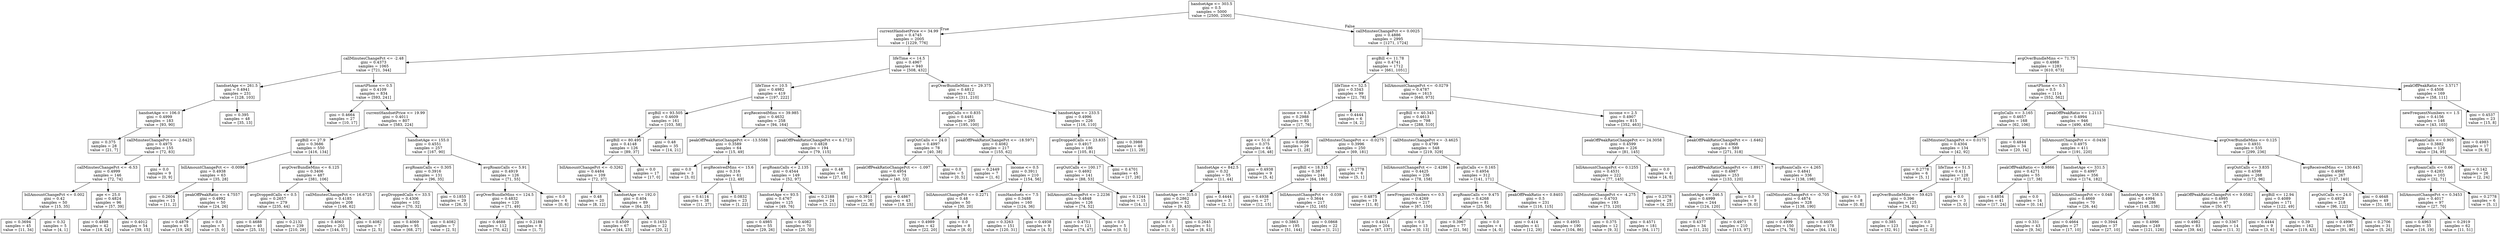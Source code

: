 digraph Tree {
node [shape=box] ;
0 [label="handsetAge <= 303.5\ngini = 0.5\nsamples = 5000\nvalue = [2500, 2500]"] ;
1 [label="currentHandsetPrice <= 34.99\ngini = 0.4745\nsamples = 2005\nvalue = [1229, 776]"] ;
0 -> 1 [labeldistance=2.5, labelangle=45, headlabel="True"] ;
2 [label="callMinutesChangePct <= -2.48\ngini = 0.4373\nsamples = 1065\nvalue = [721, 344]"] ;
1 -> 2 ;
3 [label="handsetAge <= 261.5\ngini = 0.4941\nsamples = 231\nvalue = [128, 103]"] ;
2 -> 3 ;
4 [label="handsetAge <= 106.0\ngini = 0.4999\nsamples = 183\nvalue = [93, 90]"] ;
3 -> 4 ;
5 [label="gini = 0.375\nsamples = 28\nvalue = [21, 7]"] ;
4 -> 5 ;
6 [label="callMinutesChangePct <= -2.6425\ngini = 0.4975\nsamples = 155\nvalue = [72, 83]"] ;
4 -> 6 ;
7 [label="callMinutesChangePct <= -6.53\ngini = 0.4999\nsamples = 146\nvalue = [72, 74]"] ;
6 -> 7 ;
8 [label="billAmountChangePct <= 0.002\ngini = 0.42\nsamples = 50\nvalue = [15, 35]"] ;
7 -> 8 ;
9 [label="gini = 0.3694\nsamples = 45\nvalue = [11, 34]"] ;
8 -> 9 ;
10 [label="gini = 0.32\nsamples = 5\nvalue = [4, 1]"] ;
8 -> 10 ;
11 [label="age <= 25.0\ngini = 0.4824\nsamples = 96\nvalue = [57, 39]"] ;
7 -> 11 ;
12 [label="gini = 0.4898\nsamples = 42\nvalue = [18, 24]"] ;
11 -> 12 ;
13 [label="gini = 0.4012\nsamples = 54\nvalue = [39, 15]"] ;
11 -> 13 ;
14 [label="gini = 0.0\nsamples = 9\nvalue = [0, 9]"] ;
6 -> 14 ;
15 [label="gini = 0.395\nsamples = 48\nvalue = [35, 13]"] ;
3 -> 15 ;
16 [label="smartPhone <= 0.5\ngini = 0.4109\nsamples = 834\nvalue = [593, 241]"] ;
2 -> 16 ;
17 [label="gini = 0.4664\nsamples = 27\nvalue = [10, 17]"] ;
16 -> 17 ;
18 [label="currentHandsetPrice <= 19.99\ngini = 0.4011\nsamples = 807\nvalue = [583, 224]"] ;
16 -> 18 ;
19 [label="avgBill <= 27.9\ngini = 0.3686\nsamples = 550\nvalue = [416, 134]"] ;
18 -> 19 ;
20 [label="billAmountChangePct <= -0.0096\ngini = 0.4938\nsamples = 63\nvalue = [35, 28]"] ;
19 -> 20 ;
21 [label="gini = 0.2604\nsamples = 13\nvalue = [11, 2]"] ;
20 -> 21 ;
22 [label="peakOffPeakRatio <= 4.7557\ngini = 0.4992\nsamples = 50\nvalue = [24, 26]"] ;
20 -> 22 ;
23 [label="gini = 0.4879\nsamples = 45\nvalue = [19, 26]"] ;
22 -> 23 ;
24 [label="gini = 0.0\nsamples = 5\nvalue = [5, 0]"] ;
22 -> 24 ;
25 [label="avgOverBundleMins <= 6.125\ngini = 0.3406\nsamples = 487\nvalue = [381, 106]"] ;
19 -> 25 ;
26 [label="avgDroppedCalls <= 0.5\ngini = 0.2657\nsamples = 279\nvalue = [235, 44]"] ;
25 -> 26 ;
27 [label="gini = 0.4688\nsamples = 40\nvalue = [25, 15]"] ;
26 -> 27 ;
28 [label="gini = 0.2132\nsamples = 239\nvalue = [210, 29]"] ;
26 -> 28 ;
29 [label="callMinutesChangePct <= 16.6725\ngini = 0.4185\nsamples = 208\nvalue = [146, 62]"] ;
25 -> 29 ;
30 [label="gini = 0.4063\nsamples = 201\nvalue = [144, 57]"] ;
29 -> 30 ;
31 [label="gini = 0.4082\nsamples = 7\nvalue = [2, 5]"] ;
29 -> 31 ;
32 [label="handsetAge <= 155.0\ngini = 0.4551\nsamples = 257\nvalue = [167, 90]"] ;
18 -> 32 ;
33 [label="avgRoamCalls <= 0.305\ngini = 0.3916\nsamples = 131\nvalue = [96, 35]"] ;
32 -> 33 ;
34 [label="avgDroppedCalls <= 33.5\ngini = 0.4306\nsamples = 102\nvalue = [70, 32]"] ;
33 -> 34 ;
35 [label="gini = 0.4069\nsamples = 95\nvalue = [68, 27]"] ;
34 -> 35 ;
36 [label="gini = 0.4082\nsamples = 7\nvalue = [2, 5]"] ;
34 -> 36 ;
37 [label="gini = 0.1855\nsamples = 29\nvalue = [26, 3]"] ;
33 -> 37 ;
38 [label="avgRoamCalls <= 5.91\ngini = 0.4919\nsamples = 126\nvalue = [71, 55]"] ;
32 -> 38 ;
39 [label="avgOverBundleMins <= 124.5\ngini = 0.4832\nsamples = 120\nvalue = [71, 49]"] ;
38 -> 39 ;
40 [label="gini = 0.4688\nsamples = 112\nvalue = [70, 42]"] ;
39 -> 40 ;
41 [label="gini = 0.2188\nsamples = 8\nvalue = [1, 7]"] ;
39 -> 41 ;
42 [label="gini = 0.0\nsamples = 6\nvalue = [0, 6]"] ;
38 -> 42 ;
43 [label="lifeTime <= 14.5\ngini = 0.4967\nsamples = 940\nvalue = [508, 432]"] ;
1 -> 43 ;
44 [label="lifeTime <= 10.5\ngini = 0.4982\nsamples = 419\nvalue = [197, 222]"] ;
43 -> 44 ;
45 [label="avgBill <= 93.505\ngini = 0.4609\nsamples = 161\nvalue = [103, 58]"] ;
44 -> 45 ;
46 [label="avgBill <= 80.495\ngini = 0.4148\nsamples = 126\nvalue = [89, 37]"] ;
45 -> 46 ;
47 [label="billAmountChangePct <= -0.3262\ngini = 0.4484\nsamples = 109\nvalue = [72, 37]"] ;
46 -> 47 ;
48 [label="gini = 0.48\nsamples = 20\nvalue = [8, 12]"] ;
47 -> 48 ;
49 [label="handsetAge <= 192.0\ngini = 0.404\nsamples = 89\nvalue = [64, 25]"] ;
47 -> 49 ;
50 [label="gini = 0.4509\nsamples = 67\nvalue = [44, 23]"] ;
49 -> 50 ;
51 [label="gini = 0.1653\nsamples = 22\nvalue = [20, 2]"] ;
49 -> 51 ;
52 [label="gini = 0.0\nsamples = 17\nvalue = [17, 0]"] ;
46 -> 52 ;
53 [label="gini = 0.48\nsamples = 35\nvalue = [14, 21]"] ;
45 -> 53 ;
54 [label="avgReceivedMins <= 39.985\ngini = 0.4632\nsamples = 258\nvalue = [94, 164]"] ;
44 -> 54 ;
55 [label="peakOffPeakRatioChangePct <= -13.5588\ngini = 0.3589\nsamples = 64\nvalue = [15, 49]"] ;
54 -> 55 ;
56 [label="gini = 0.0\nsamples = 3\nvalue = [3, 0]"] ;
55 -> 56 ;
57 [label="avgReceivedMins <= 15.6\ngini = 0.316\nsamples = 61\nvalue = [12, 49]"] ;
55 -> 57 ;
58 [label="gini = 0.4114\nsamples = 38\nvalue = [11, 27]"] ;
57 -> 58 ;
59 [label="gini = 0.0832\nsamples = 23\nvalue = [1, 22]"] ;
57 -> 59 ;
60 [label="peakOffPeakRatioChangePct <= 6.1723\ngini = 0.4828\nsamples = 194\nvalue = [79, 115]"] ;
54 -> 60 ;
61 [label="avgRoamCalls <= 2.135\ngini = 0.4544\nsamples = 149\nvalue = [52, 97]"] ;
60 -> 61 ;
62 [label="handsetAge <= 93.5\ngini = 0.4767\nsamples = 125\nvalue = [49, 76]"] ;
61 -> 62 ;
63 [label="gini = 0.4985\nsamples = 55\nvalue = [29, 26]"] ;
62 -> 63 ;
64 [label="gini = 0.4082\nsamples = 70\nvalue = [20, 50]"] ;
62 -> 64 ;
65 [label="gini = 0.2188\nsamples = 24\nvalue = [3, 21]"] ;
61 -> 65 ;
66 [label="gini = 0.48\nsamples = 45\nvalue = [27, 18]"] ;
60 -> 66 ;
67 [label="avgOverBundleMins <= 29.375\ngini = 0.4812\nsamples = 521\nvalue = [311, 210]"] ;
43 -> 67 ;
68 [label="avgInCalls <= 0.835\ngini = 0.4481\nsamples = 295\nvalue = [195, 100]"] ;
67 -> 68 ;
69 [label="avgOutCalls <= 24.0\ngini = 0.4997\nsamples = 78\nvalue = [40, 38]"] ;
68 -> 69 ;
70 [label="peakOffPeakRatioChangePct <= -1.097\ngini = 0.4954\nsamples = 73\nvalue = [40, 33]"] ;
69 -> 70 ;
71 [label="gini = 0.3911\nsamples = 30\nvalue = [22, 8]"] ;
70 -> 71 ;
72 [label="gini = 0.4867\nsamples = 43\nvalue = [18, 25]"] ;
70 -> 72 ;
73 [label="gini = 0.0\nsamples = 5\nvalue = [0, 5]"] ;
69 -> 73 ;
74 [label="peakOffPeakRatioChangePct <= -18.5971\ngini = 0.4082\nsamples = 217\nvalue = [155, 62]"] ;
68 -> 74 ;
75 [label="gini = 0.2449\nsamples = 7\nvalue = [1, 6]"] ;
74 -> 75 ;
76 [label="income <= 0.5\ngini = 0.3911\nsamples = 210\nvalue = [154, 56]"] ;
74 -> 76 ;
77 [label="billAmountChangePct <= 0.2271\ngini = 0.48\nsamples = 50\nvalue = [30, 20]"] ;
76 -> 77 ;
78 [label="gini = 0.4989\nsamples = 42\nvalue = [22, 20]"] ;
77 -> 78 ;
79 [label="gini = 0.0\nsamples = 8\nvalue = [8, 0]"] ;
77 -> 79 ;
80 [label="numHandsets <= 7.5\ngini = 0.3488\nsamples = 160\nvalue = [124, 36]"] ;
76 -> 80 ;
81 [label="gini = 0.3263\nsamples = 151\nvalue = [120, 31]"] ;
80 -> 81 ;
82 [label="gini = 0.4938\nsamples = 9\nvalue = [4, 5]"] ;
80 -> 82 ;
83 [label="handsetAge <= 233.5\ngini = 0.4996\nsamples = 226\nvalue = [116, 110]"] ;
67 -> 83 ;
84 [label="avgDroppedCalls <= 23.835\ngini = 0.4917\nsamples = 186\nvalue = [105, 81]"] ;
83 -> 84 ;
85 [label="avgOutCalls <= 100.17\ngini = 0.4692\nsamples = 141\nvalue = [88, 53]"] ;
84 -> 85 ;
86 [label="billAmountChangePct <= 2.2236\ngini = 0.4848\nsamples = 126\nvalue = [74, 52]"] ;
85 -> 86 ;
87 [label="gini = 0.4751\nsamples = 121\nvalue = [74, 47]"] ;
86 -> 87 ;
88 [label="gini = 0.0\nsamples = 5\nvalue = [0, 5]"] ;
86 -> 88 ;
89 [label="gini = 0.1244\nsamples = 15\nvalue = [14, 1]"] ;
85 -> 89 ;
90 [label="gini = 0.4701\nsamples = 45\nvalue = [17, 28]"] ;
84 -> 90 ;
91 [label="gini = 0.3988\nsamples = 40\nvalue = [11, 29]"] ;
83 -> 91 ;
92 [label="callMinutesChangePct <= 0.0025\ngini = 0.4886\nsamples = 2995\nvalue = [1271, 1724]"] ;
0 -> 92 [labeldistance=2.5, labelangle=-45, headlabel="False"] ;
93 [label="avgBill <= 11.78\ngini = 0.4741\nsamples = 1712\nvalue = [661, 1051]"] ;
92 -> 93 ;
94 [label="lifeTime <= 52.5\ngini = 0.3343\nsamples = 99\nvalue = [21, 78]"] ;
93 -> 94 ;
95 [label="income <= 6.5\ngini = 0.2988\nsamples = 93\nvalue = [17, 76]"] ;
94 -> 95 ;
96 [label="age <= 51.0\ngini = 0.375\nsamples = 64\nvalue = [16, 48]"] ;
95 -> 96 ;
97 [label="handsetAge <= 842.5\ngini = 0.32\nsamples = 55\nvalue = [11, 44]"] ;
96 -> 97 ;
98 [label="handsetAge <= 315.0\ngini = 0.2862\nsamples = 52\nvalue = [9, 43]"] ;
97 -> 98 ;
99 [label="gini = 0.0\nsamples = 1\nvalue = [1, 0]"] ;
98 -> 99 ;
100 [label="gini = 0.2645\nsamples = 51\nvalue = [8, 43]"] ;
98 -> 100 ;
101 [label="gini = 0.4444\nsamples = 3\nvalue = [2, 1]"] ;
97 -> 101 ;
102 [label="gini = 0.4938\nsamples = 9\nvalue = [5, 4]"] ;
96 -> 102 ;
103 [label="gini = 0.0666\nsamples = 29\nvalue = [1, 28]"] ;
95 -> 103 ;
104 [label="gini = 0.4444\nsamples = 6\nvalue = [4, 2]"] ;
94 -> 104 ;
105 [label="billAmountChangePct <= -0.0279\ngini = 0.4787\nsamples = 1613\nvalue = [640, 973]"] ;
93 -> 105 ;
106 [label="avgBill <= 40.345\ngini = 0.4613\nsamples = 798\nvalue = [288, 510]"] ;
105 -> 106 ;
107 [label="callMinutesChangePct <= -0.0275\ngini = 0.3996\nsamples = 250\nvalue = [69, 181]"] ;
106 -> 107 ;
108 [label="avgBill <= 18.315\ngini = 0.387\nsamples = 244\nvalue = [64, 180]"] ;
107 -> 108 ;
109 [label="gini = 0.4938\nsamples = 27\nvalue = [12, 15]"] ;
108 -> 109 ;
110 [label="billAmountChangePct <= -0.039\ngini = 0.3644\nsamples = 217\nvalue = [52, 165]"] ;
108 -> 110 ;
111 [label="gini = 0.3863\nsamples = 195\nvalue = [51, 144]"] ;
110 -> 111 ;
112 [label="gini = 0.0868\nsamples = 22\nvalue = [1, 21]"] ;
110 -> 112 ;
113 [label="gini = 0.2778\nsamples = 6\nvalue = [5, 1]"] ;
107 -> 113 ;
114 [label="callMinutesChangePct <= -3.4625\ngini = 0.4799\nsamples = 548\nvalue = [219, 329]"] ;
106 -> 114 ;
115 [label="billAmountChangePct <= -2.4286\ngini = 0.4425\nsamples = 236\nvalue = [78, 158]"] ;
114 -> 115 ;
116 [label="gini = 0.4875\nsamples = 19\nvalue = [11, 8]"] ;
115 -> 116 ;
117 [label="newFrequentNumbers <= 0.5\ngini = 0.4269\nsamples = 217\nvalue = [67, 150]"] ;
115 -> 117 ;
118 [label="gini = 0.4411\nsamples = 204\nvalue = [67, 137]"] ;
117 -> 118 ;
119 [label="gini = 0.0\nsamples = 13\nvalue = [0, 13]"] ;
117 -> 119 ;
120 [label="avgInCalls <= 0.165\ngini = 0.4954\nsamples = 312\nvalue = [141, 171]"] ;
114 -> 120 ;
121 [label="avgRoamCalls <= 9.475\ngini = 0.4268\nsamples = 81\nvalue = [25, 56]"] ;
120 -> 121 ;
122 [label="gini = 0.3967\nsamples = 77\nvalue = [21, 56]"] ;
121 -> 122 ;
123 [label="gini = 0.0\nsamples = 4\nvalue = [4, 0]"] ;
121 -> 123 ;
124 [label="peakOffPeakRatio <= 0.8403\ngini = 0.5\nsamples = 231\nvalue = [116, 115]"] ;
120 -> 124 ;
125 [label="gini = 0.414\nsamples = 41\nvalue = [12, 29]"] ;
124 -> 125 ;
126 [label="gini = 0.4955\nsamples = 190\nvalue = [104, 86]"] ;
124 -> 126 ;
127 [label="income <= 2.5\ngini = 0.4907\nsamples = 815\nvalue = [352, 463]"] ;
105 -> 127 ;
128 [label="peakOffPeakRatioChangePct <= 24.3058\ngini = 0.4599\nsamples = 226\nvalue = [81, 145]"] ;
127 -> 128 ;
129 [label="billAmountChangePct <= 0.1255\ngini = 0.4531\nsamples = 222\nvalue = [77, 145]"] ;
128 -> 129 ;
130 [label="callMinutesChangePct <= -4.275\ngini = 0.4703\nsamples = 193\nvalue = [73, 120]"] ;
129 -> 130 ;
131 [label="gini = 0.375\nsamples = 12\nvalue = [9, 3]"] ;
130 -> 131 ;
132 [label="gini = 0.4571\nsamples = 181\nvalue = [64, 117]"] ;
130 -> 132 ;
133 [label="gini = 0.2378\nsamples = 29\nvalue = [4, 25]"] ;
129 -> 133 ;
134 [label="gini = 0.0\nsamples = 4\nvalue = [4, 0]"] ;
128 -> 134 ;
135 [label="peakOffPeakRatioChangePct <= -1.6462\ngini = 0.4968\nsamples = 589\nvalue = [271, 318]"] ;
127 -> 135 ;
136 [label="peakOffPeakRatioChangePct <= -1.8917\ngini = 0.4987\nsamples = 253\nvalue = [133, 120]"] ;
135 -> 136 ;
137 [label="handsetAge <= 346.5\ngini = 0.4999\nsamples = 244\nvalue = [124, 120]"] ;
136 -> 137 ;
138 [label="gini = 0.4377\nsamples = 34\nvalue = [11, 23]"] ;
137 -> 138 ;
139 [label="gini = 0.4971\nsamples = 210\nvalue = [113, 97]"] ;
137 -> 139 ;
140 [label="gini = 0.0\nsamples = 9\nvalue = [9, 0]"] ;
136 -> 140 ;
141 [label="avgRoamCalls <= 4.265\ngini = 0.4841\nsamples = 336\nvalue = [138, 198]"] ;
135 -> 141 ;
142 [label="callMinutesChangePct <= -0.705\ngini = 0.4874\nsamples = 328\nvalue = [138, 190]"] ;
141 -> 142 ;
143 [label="gini = 0.4999\nsamples = 150\nvalue = [74, 76]"] ;
142 -> 143 ;
144 [label="gini = 0.4605\nsamples = 178\nvalue = [64, 114]"] ;
142 -> 144 ;
145 [label="gini = 0.0\nsamples = 8\nvalue = [0, 8]"] ;
141 -> 145 ;
146 [label="avgOverBundleMins <= 71.75\ngini = 0.4988\nsamples = 1283\nvalue = [610, 673]"] ;
92 -> 146 ;
147 [label="smartPhone <= 0.5\ngini = 0.5\nsamples = 1114\nvalue = [552, 562]"] ;
146 -> 147 ;
148 [label="avgInCalls <= 3.165\ngini = 0.4657\nsamples = 168\nvalue = [62, 106]"] ;
147 -> 148 ;
149 [label="callMinutesChangePct <= 0.0175\ngini = 0.4304\nsamples = 134\nvalue = [42, 92]"] ;
148 -> 149 ;
150 [label="gini = 0.2778\nsamples = 6\nvalue = [5, 1]"] ;
149 -> 150 ;
151 [label="lifeTime <= 51.5\ngini = 0.411\nsamples = 128\nvalue = [37, 91]"] ;
149 -> 151 ;
152 [label="avgOverBundleMins <= 59.625\ngini = 0.396\nsamples = 125\nvalue = [34, 91]"] ;
151 -> 152 ;
153 [label="gini = 0.385\nsamples = 123\nvalue = [32, 91]"] ;
152 -> 153 ;
154 [label="gini = 0.0\nsamples = 2\nvalue = [2, 0]"] ;
152 -> 154 ;
155 [label="gini = 0.0\nsamples = 3\nvalue = [3, 0]"] ;
151 -> 155 ;
156 [label="gini = 0.4844\nsamples = 34\nvalue = [20, 14]"] ;
148 -> 156 ;
157 [label="peakOffPeakRatio <= 1.2113\ngini = 0.4994\nsamples = 946\nvalue = [490, 456]"] ;
147 -> 157 ;
158 [label="billAmountChangePct <= -0.0438\ngini = 0.4975\nsamples = 411\nvalue = [191, 220]"] ;
157 -> 158 ;
159 [label="peakOffPeakRatio <= 0.9866\ngini = 0.4271\nsamples = 55\nvalue = [17, 38]"] ;
158 -> 159 ;
160 [label="gini = 0.4854\nsamples = 41\nvalue = [17, 24]"] ;
159 -> 160 ;
161 [label="gini = 0.0\nsamples = 14\nvalue = [0, 14]"] ;
159 -> 161 ;
162 [label="handsetAge <= 331.5\ngini = 0.4997\nsamples = 356\nvalue = [174, 182]"] ;
158 -> 162 ;
163 [label="billAmountChangePct <= 0.048\ngini = 0.4669\nsamples = 70\nvalue = [26, 44]"] ;
162 -> 163 ;
164 [label="gini = 0.331\nsamples = 43\nvalue = [9, 34]"] ;
163 -> 164 ;
165 [label="gini = 0.4664\nsamples = 27\nvalue = [17, 10]"] ;
163 -> 165 ;
166 [label="handsetAge <= 356.5\ngini = 0.4994\nsamples = 286\nvalue = [148, 138]"] ;
162 -> 166 ;
167 [label="gini = 0.3944\nsamples = 37\nvalue = [27, 10]"] ;
166 -> 167 ;
168 [label="gini = 0.4996\nsamples = 249\nvalue = [121, 128]"] ;
166 -> 168 ;
169 [label="avgOverBundleMins <= 0.125\ngini = 0.4931\nsamples = 535\nvalue = [299, 236]"] ;
157 -> 169 ;
170 [label="avgOutCalls <= 3.835\ngini = 0.4598\nsamples = 268\nvalue = [172, 96]"] ;
169 -> 170 ;
171 [label="peakOffPeakRatioChangePct <= 9.0582\ngini = 0.4995\nsamples = 97\nvalue = [50, 47]"] ;
170 -> 171 ;
172 [label="gini = 0.4982\nsamples = 83\nvalue = [39, 44]"] ;
171 -> 172 ;
173 [label="gini = 0.3367\nsamples = 14\nvalue = [11, 3]"] ;
171 -> 173 ;
174 [label="avgBill <= 12.94\ngini = 0.4089\nsamples = 171\nvalue = [122, 49]"] ;
170 -> 174 ;
175 [label="gini = 0.4444\nsamples = 9\nvalue = [3, 6]"] ;
174 -> 175 ;
176 [label="gini = 0.39\nsamples = 162\nvalue = [119, 43]"] ;
174 -> 176 ;
177 [label="avgReceivedMins <= 130.645\ngini = 0.4988\nsamples = 267\nvalue = [127, 140]"] ;
169 -> 177 ;
178 [label="avgOutCalls <= 24.0\ngini = 0.4929\nsamples = 218\nvalue = [96, 122]"] ;
177 -> 178 ;
179 [label="gini = 0.4996\nsamples = 187\nvalue = [91, 96]"] ;
178 -> 179 ;
180 [label="gini = 0.2706\nsamples = 31\nvalue = [5, 26]"] ;
178 -> 180 ;
181 [label="gini = 0.4648\nsamples = 49\nvalue = [31, 18]"] ;
177 -> 181 ;
182 [label="peakOffPeakRatio <= 3.5717\ngini = 0.4508\nsamples = 169\nvalue = [58, 111]"] ;
146 -> 182 ;
183 [label="newFrequentNumbers <= 1.5\ngini = 0.4156\nsamples = 146\nvalue = [43, 103]"] ;
182 -> 183 ;
184 [label="avgRoamCalls <= 0.905\ngini = 0.3882\nsamples = 129\nvalue = [34, 95]"] ;
183 -> 184 ;
185 [label="avgRoamCalls <= 0.66\ngini = 0.4283\nsamples = 103\nvalue = [32, 71]"] ;
184 -> 185 ;
186 [label="billAmountChangePct <= 0.3453\ngini = 0.4017\nsamples = 97\nvalue = [27, 70]"] ;
185 -> 186 ;
187 [label="gini = 0.4963\nsamples = 35\nvalue = [16, 19]"] ;
186 -> 187 ;
188 [label="gini = 0.2919\nsamples = 62\nvalue = [11, 51]"] ;
186 -> 188 ;
189 [label="gini = 0.2778\nsamples = 6\nvalue = [5, 1]"] ;
185 -> 189 ;
190 [label="gini = 0.142\nsamples = 26\nvalue = [2, 24]"] ;
184 -> 190 ;
191 [label="gini = 0.4983\nsamples = 17\nvalue = [9, 8]"] ;
183 -> 191 ;
192 [label="gini = 0.4537\nsamples = 23\nvalue = [15, 8]"] ;
182 -> 192 ;
}